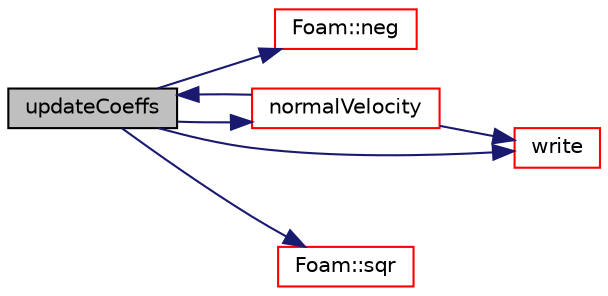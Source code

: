 digraph "updateCoeffs"
{
  bgcolor="transparent";
  edge [fontname="Helvetica",fontsize="10",labelfontname="Helvetica",labelfontsize="10"];
  node [fontname="Helvetica",fontsize="10",shape=record];
  rankdir="LR";
  Node196 [label="updateCoeffs",height=0.2,width=0.4,color="black", fillcolor="grey75", style="filled", fontcolor="black"];
  Node196 -> Node197 [color="midnightblue",fontsize="10",style="solid",fontname="Helvetica"];
  Node197 [label="Foam::neg",height=0.2,width=0.4,color="red",URL="$a21851.html#aad5b44612e484eb87fcea79a3d19ee04"];
  Node196 -> Node201 [color="midnightblue",fontsize="10",style="solid",fontname="Helvetica"];
  Node201 [label="normalVelocity",height=0.2,width=0.4,color="red",URL="$a22913.html#ae246bfeeac751e4e0f2983d48553e224",tooltip="Return the BC which provides the normal component of velocity. "];
  Node201 -> Node196 [color="midnightblue",fontsize="10",style="solid",fontname="Helvetica"];
  Node201 -> Node208 [color="midnightblue",fontsize="10",style="solid",fontname="Helvetica"];
  Node208 [label="write",height=0.2,width=0.4,color="red",URL="$a22913.html#a293fdfec8bdfbd5c3913ab4c9f3454ff",tooltip="Write. "];
  Node196 -> Node232 [color="midnightblue",fontsize="10",style="solid",fontname="Helvetica"];
  Node232 [label="Foam::sqr",height=0.2,width=0.4,color="red",URL="$a21851.html#a277dc11c581d53826ab5090b08f3b17b"];
  Node196 -> Node208 [color="midnightblue",fontsize="10",style="solid",fontname="Helvetica"];
}
